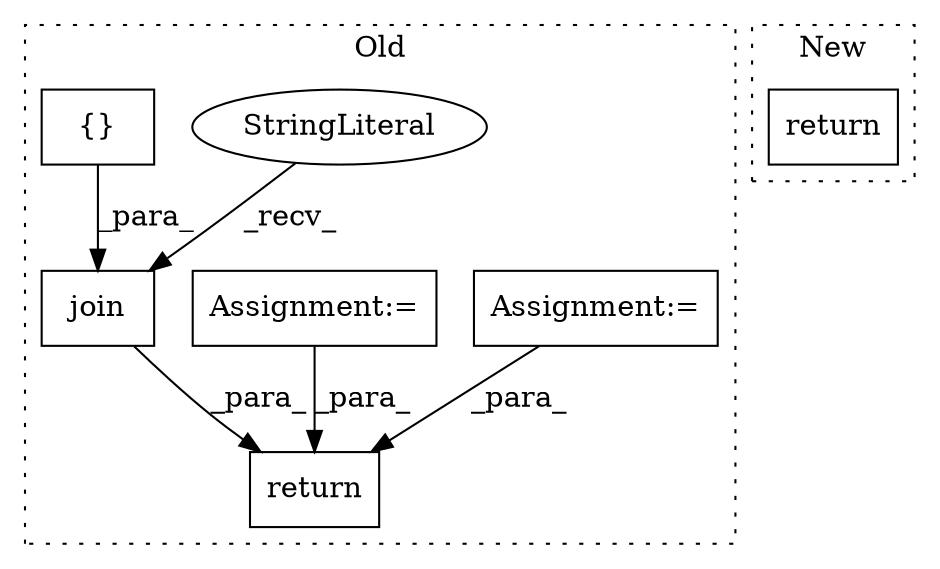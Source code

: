 digraph G {
subgraph cluster0 {
1 [label="join" a="32" s="735,748" l="5,1" shape="box"];
3 [label="StringLiteral" a="45" s="731" l="3" shape="ellipse"];
4 [label="return" a="41" s="917" l="7" shape="box"];
5 [label="Assignment:=" a="7" s="414" l="2" shape="box"];
6 [label="Assignment:=" a="7" s="429" l="10" shape="box"];
7 [label="{}" a="4" s="686,710" l="1,1" shape="box"];
label = "Old";
style="dotted";
}
subgraph cluster1 {
2 [label="return" a="41" s="978" l="7" shape="box"];
label = "New";
style="dotted";
}
1 -> 4 [label="_para_"];
3 -> 1 [label="_recv_"];
5 -> 4 [label="_para_"];
6 -> 4 [label="_para_"];
7 -> 1 [label="_para_"];
}